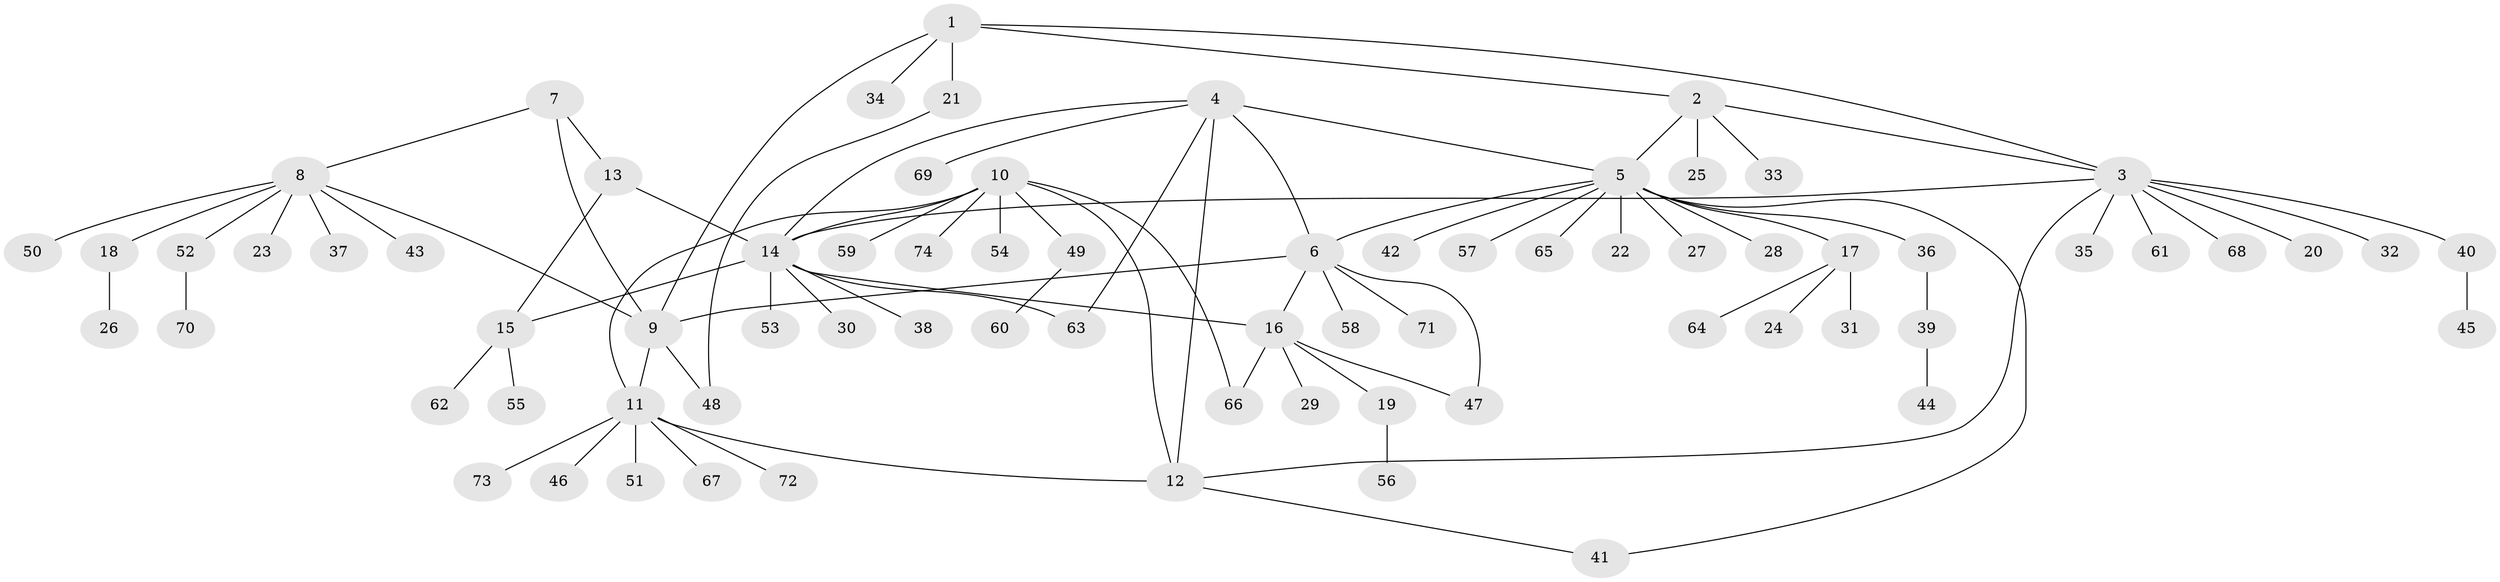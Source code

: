 // Generated by graph-tools (version 1.1) at 2025/50/03/09/25 03:50:30]
// undirected, 74 vertices, 90 edges
graph export_dot {
graph [start="1"]
  node [color=gray90,style=filled];
  1;
  2;
  3;
  4;
  5;
  6;
  7;
  8;
  9;
  10;
  11;
  12;
  13;
  14;
  15;
  16;
  17;
  18;
  19;
  20;
  21;
  22;
  23;
  24;
  25;
  26;
  27;
  28;
  29;
  30;
  31;
  32;
  33;
  34;
  35;
  36;
  37;
  38;
  39;
  40;
  41;
  42;
  43;
  44;
  45;
  46;
  47;
  48;
  49;
  50;
  51;
  52;
  53;
  54;
  55;
  56;
  57;
  58;
  59;
  60;
  61;
  62;
  63;
  64;
  65;
  66;
  67;
  68;
  69;
  70;
  71;
  72;
  73;
  74;
  1 -- 2;
  1 -- 3;
  1 -- 9;
  1 -- 21;
  1 -- 34;
  2 -- 3;
  2 -- 5;
  2 -- 25;
  2 -- 33;
  3 -- 12;
  3 -- 14;
  3 -- 20;
  3 -- 32;
  3 -- 35;
  3 -- 40;
  3 -- 61;
  3 -- 68;
  4 -- 5;
  4 -- 6;
  4 -- 12;
  4 -- 14;
  4 -- 63;
  4 -- 69;
  5 -- 6;
  5 -- 17;
  5 -- 22;
  5 -- 27;
  5 -- 28;
  5 -- 36;
  5 -- 41;
  5 -- 42;
  5 -- 57;
  5 -- 65;
  6 -- 9;
  6 -- 16;
  6 -- 47;
  6 -- 58;
  6 -- 71;
  7 -- 8;
  7 -- 9;
  7 -- 13;
  8 -- 9;
  8 -- 18;
  8 -- 23;
  8 -- 37;
  8 -- 43;
  8 -- 50;
  8 -- 52;
  9 -- 11;
  9 -- 48;
  10 -- 11;
  10 -- 12;
  10 -- 14;
  10 -- 49;
  10 -- 54;
  10 -- 59;
  10 -- 66;
  10 -- 74;
  11 -- 12;
  11 -- 46;
  11 -- 51;
  11 -- 67;
  11 -- 72;
  11 -- 73;
  12 -- 41;
  13 -- 14;
  13 -- 15;
  14 -- 15;
  14 -- 16;
  14 -- 30;
  14 -- 38;
  14 -- 53;
  14 -- 63;
  15 -- 55;
  15 -- 62;
  16 -- 19;
  16 -- 29;
  16 -- 47;
  16 -- 66;
  17 -- 24;
  17 -- 31;
  17 -- 64;
  18 -- 26;
  19 -- 56;
  21 -- 48;
  36 -- 39;
  39 -- 44;
  40 -- 45;
  49 -- 60;
  52 -- 70;
}
